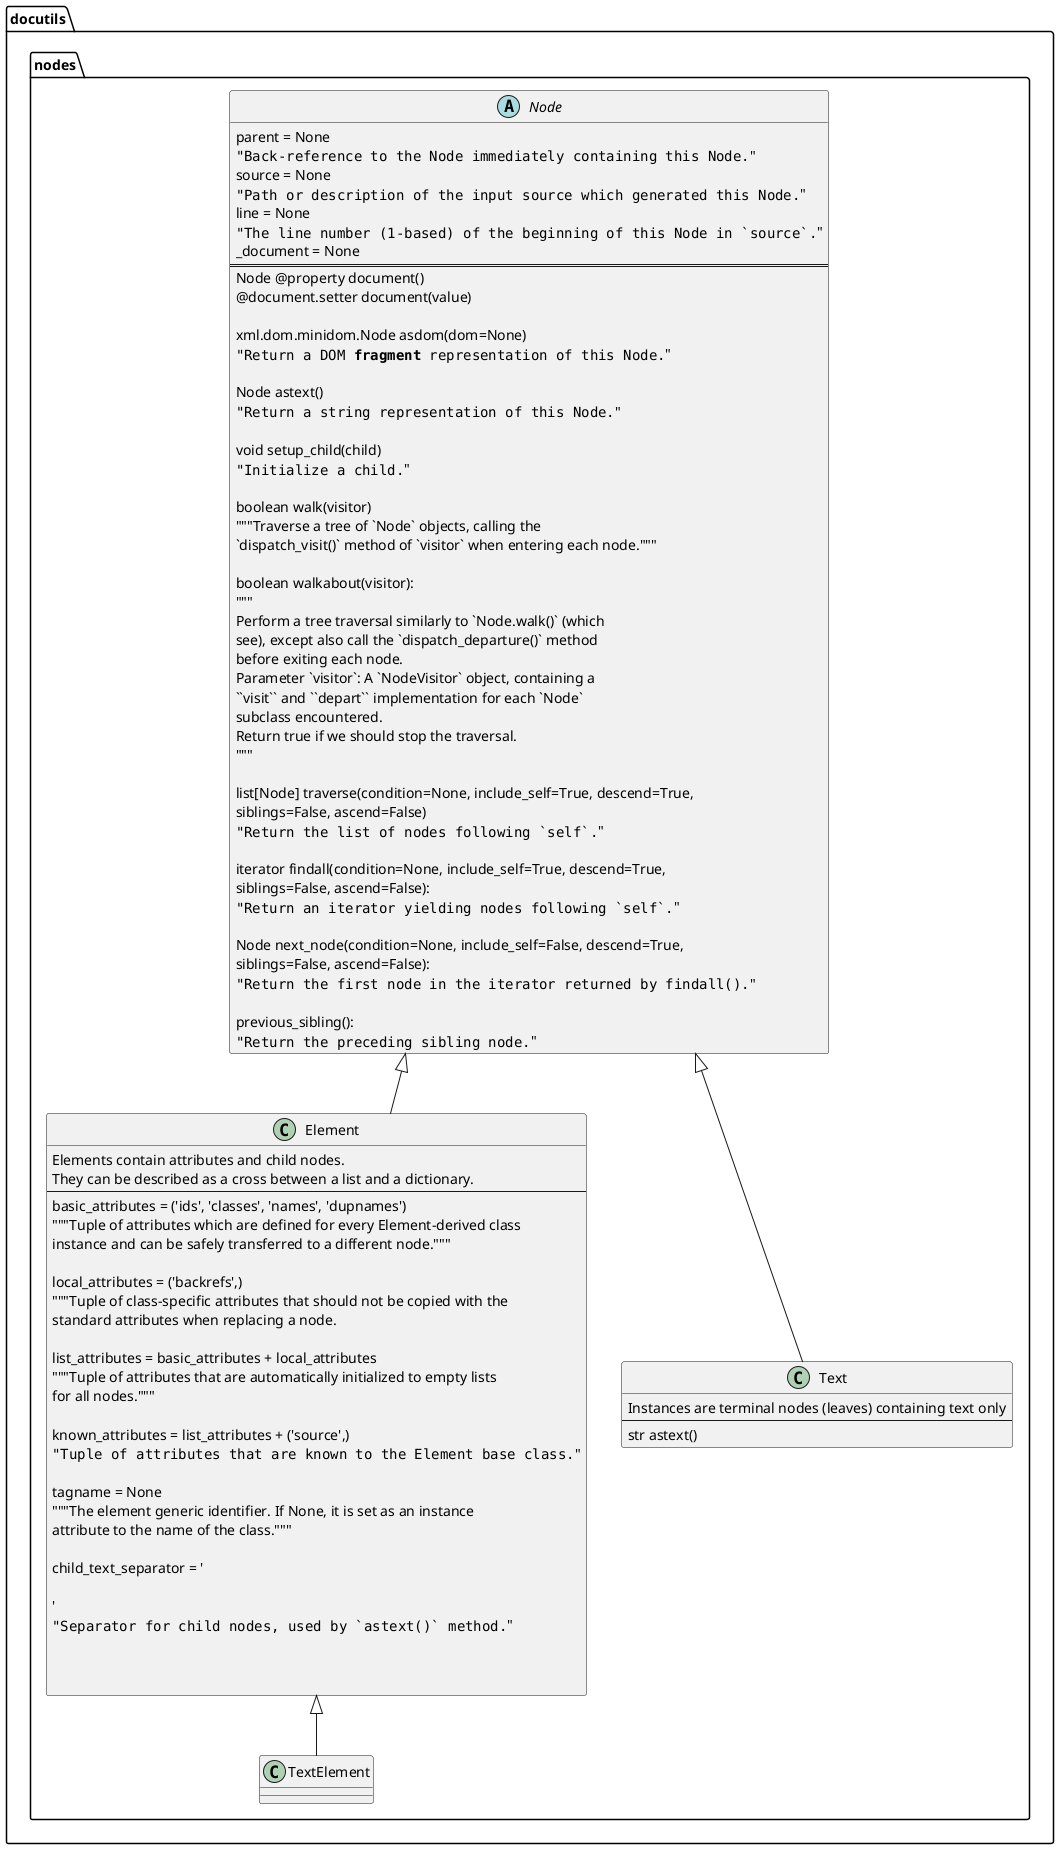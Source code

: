 @startuml
docutils.nodes.Node <|-- docutils.nodes.Element
docutils.nodes.Node <|-- docutils.nodes.Text
docutils.nodes.Element <|-- docutils.nodes.TextElement
abstract docutils.nodes.Node {
   parent = None
   """Back-reference to the Node immediately containing this Node."""
   source = None
   """Path or description of the input source which generated this Node."""
   line = None
   """The line number (1-based) of the beginning of this Node in `source`."""
   _document = None
   ==
   Node @property document()
   @document.setter document(value)

   xml.dom.minidom.Node asdom(dom=None)
   """Return a DOM **fragment** representation of this Node."""

   Node astext()
   """Return a string representation of this Node."""

   void setup_child(child)
   """Initialize a child."""

   boolean walk(visitor)
   """Traverse a tree of `Node` objects, calling the
   `dispatch_visit()` method of `visitor` when entering each node."""

   boolean walkabout(visitor):
   """
   Perform a tree traversal similarly to `Node.walk()` (which
   see), except also call the `dispatch_departure()` method
   before exiting each node.
   Parameter `visitor`: A `NodeVisitor` object, containing a
   ``visit`` and ``depart`` implementation for each `Node`
   subclass encountered.
   Return true if we should stop the traversal.
   """

   list[Node] traverse(condition=None, include_self=True, descend=True,
                 siblings=False, ascend=False)
   """Return the list of nodes following `self`."""

   iterator findall(condition=None, include_self=True, descend=True,
                siblings=False, ascend=False):
   """Return an iterator yielding nodes following `self`."""

   Node next_node(condition=None, include_self=False, descend=True,
                  siblings=False, ascend=False):
   """Return the first node in the iterator returned by findall()."""

   previous_sibling():
   """Return the preceding sibling node."""
}

abstract docutils.nodes.Element {
   Elements contain attributes and child nodes.
   They can be described as a cross between a list and a dictionary.
   --
   basic_attributes = ('ids', 'classes', 'names', 'dupnames')
   """Tuple of attributes which are defined for every Element-derived class
   instance and can be safely transferred to a different node."""

   local_attributes = ('backrefs',)
   """Tuple of class-specific attributes that should not be copied with the
   standard attributes when replacing a node.

   list_attributes = basic_attributes + local_attributes
   """Tuple of attributes that are automatically initialized to empty lists
   for all nodes."""

   known_attributes = list_attributes + ('source',)
   """Tuple of attributes that are known to the Element base class."""

   tagname = None
   """The element generic identifier. If None, it is set as an instance
   attribute to the name of the class."""

   child_text_separator = '\n\n'
   """Separator for child nodes, used by `astext()` method."""


}

class docutils.nodes.Text {
   Instances are terminal nodes (leaves) containing text only
   --
   str astext()
}

class docutils.nodes.Element {

}
@enduml